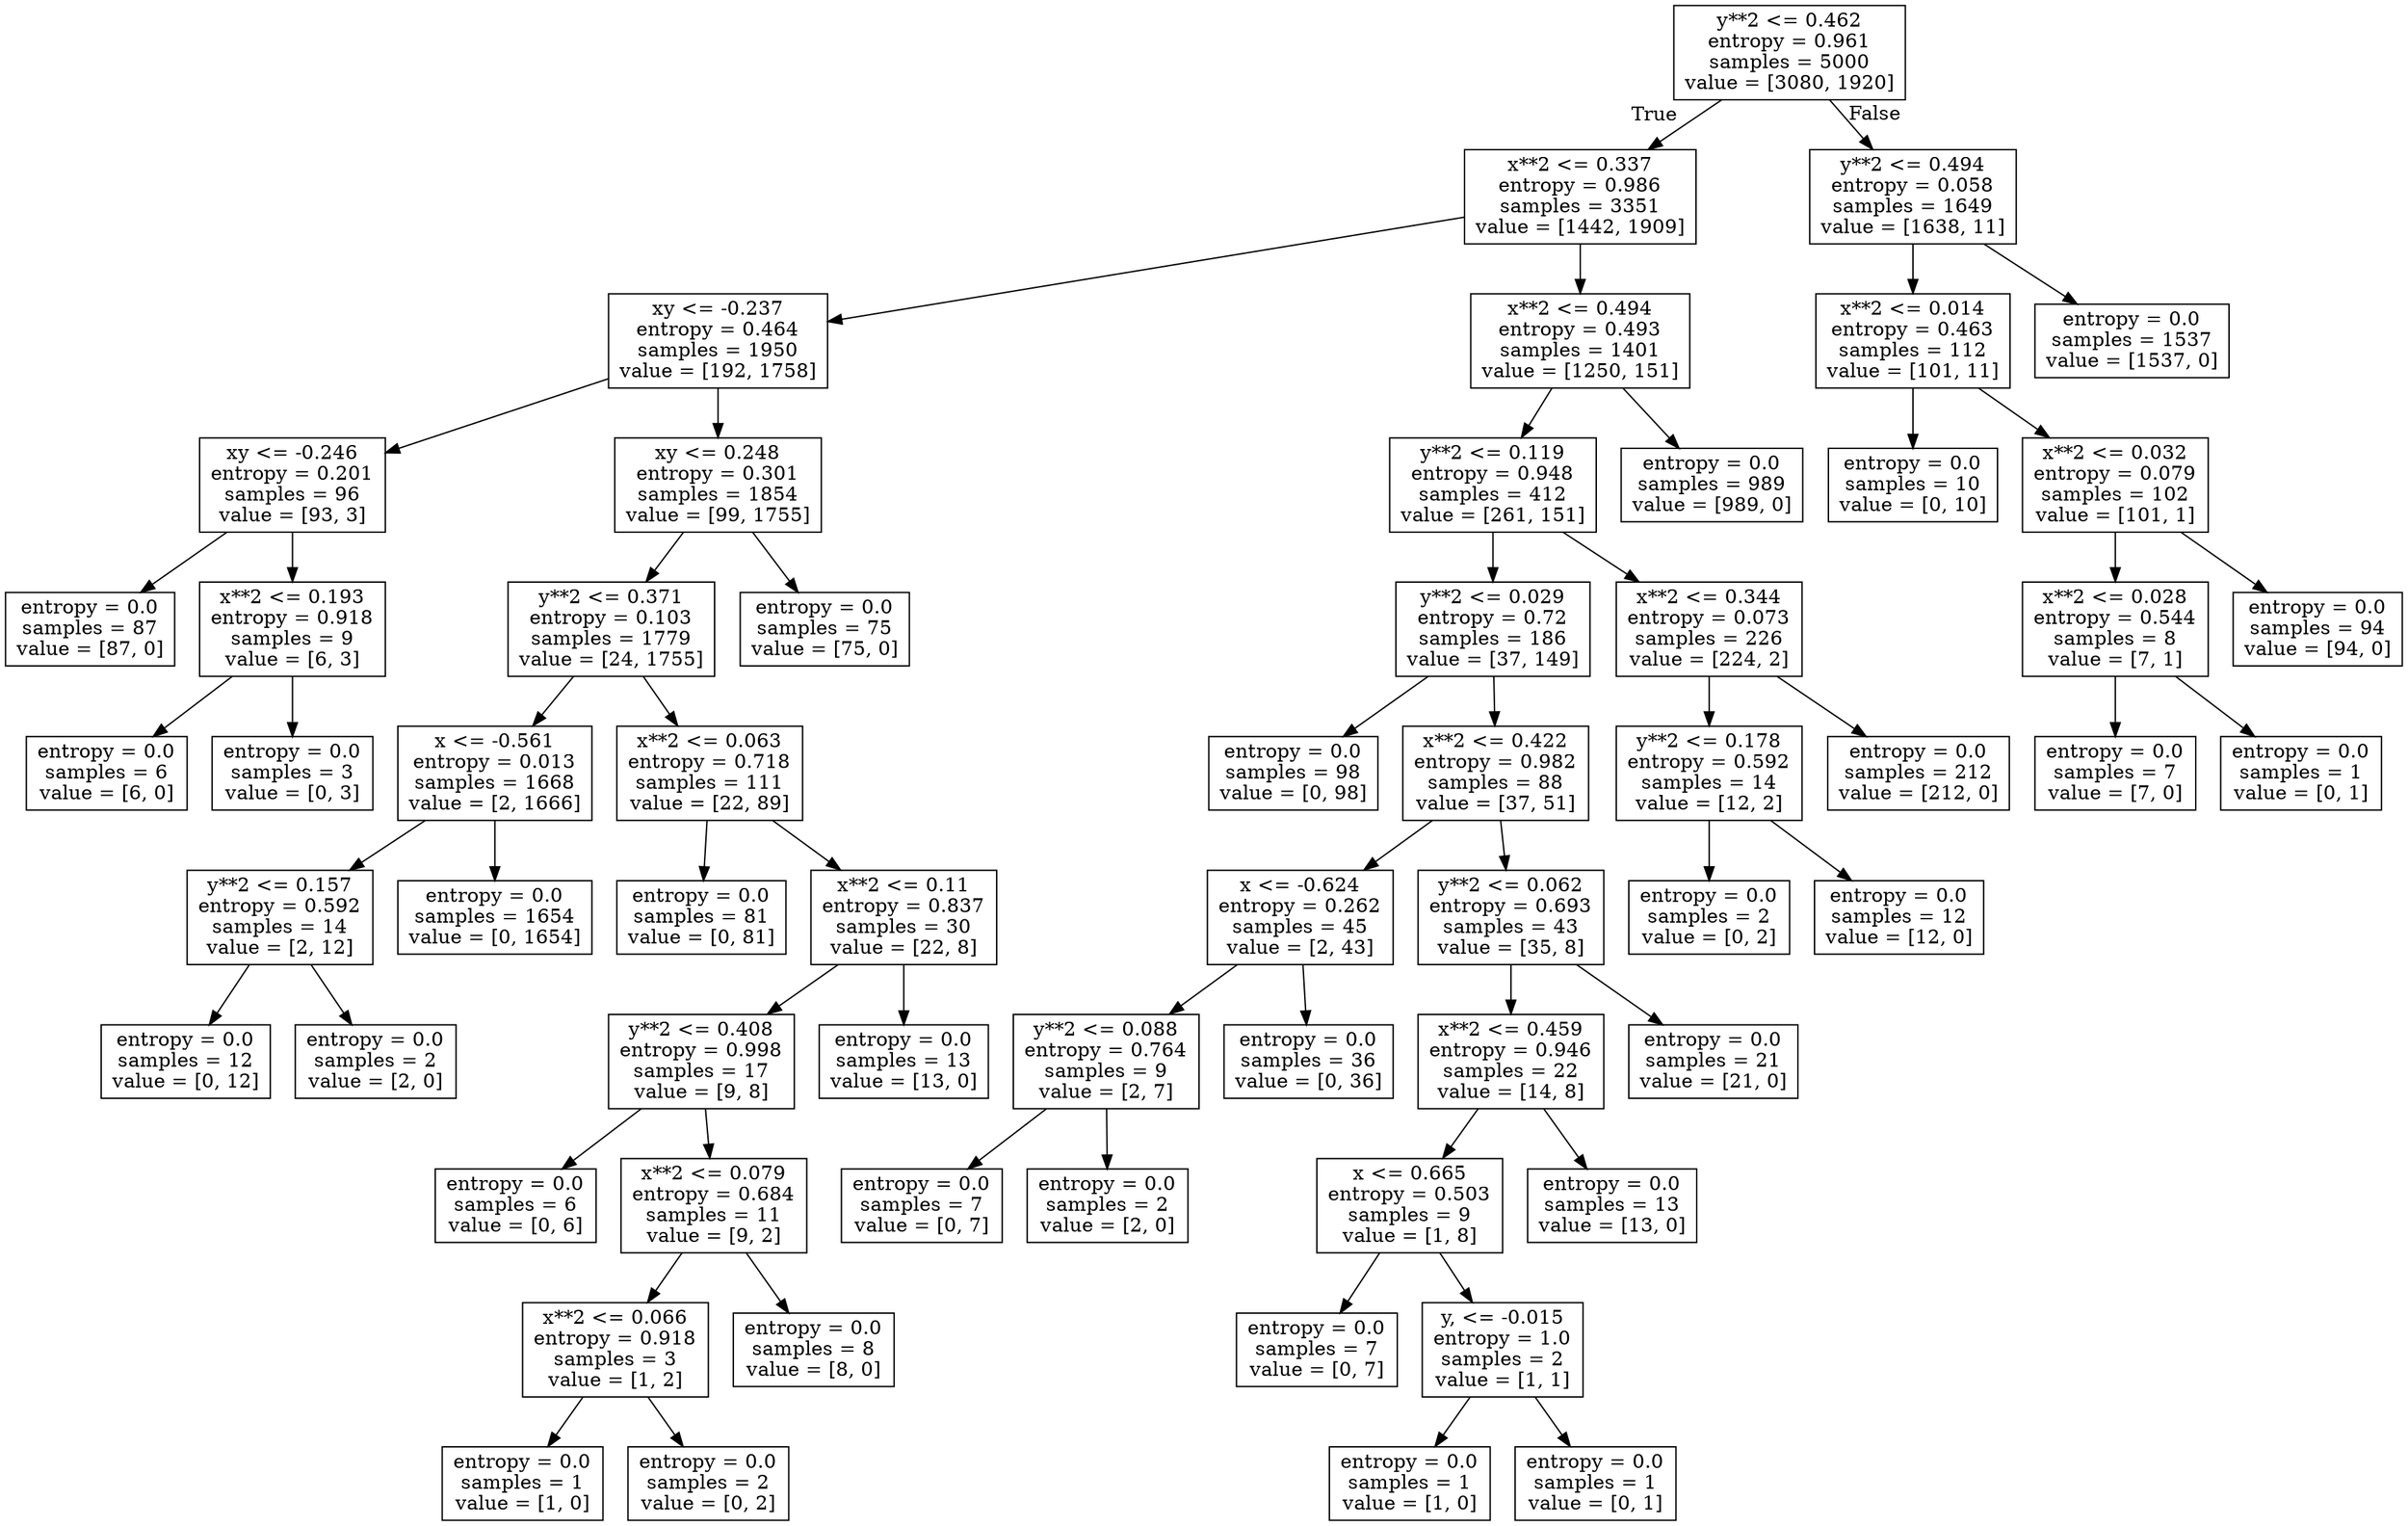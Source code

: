 digraph Tree {
node [shape=box] ;
0 [label="y**2 <= 0.462\nentropy = 0.961\nsamples = 5000\nvalue = [3080, 1920]"] ;
1 [label="x**2 <= 0.337\nentropy = 0.986\nsamples = 3351\nvalue = [1442, 1909]"] ;
0 -> 1 [labeldistance=2.5, labelangle=45, headlabel="True"] ;
2 [label="xy <= -0.237\nentropy = 0.464\nsamples = 1950\nvalue = [192, 1758]"] ;
1 -> 2 ;
3 [label="xy <= -0.246\nentropy = 0.201\nsamples = 96\nvalue = [93, 3]"] ;
2 -> 3 ;
4 [label="entropy = 0.0\nsamples = 87\nvalue = [87, 0]"] ;
3 -> 4 ;
5 [label="x**2 <= 0.193\nentropy = 0.918\nsamples = 9\nvalue = [6, 3]"] ;
3 -> 5 ;
6 [label="entropy = 0.0\nsamples = 6\nvalue = [6, 0]"] ;
5 -> 6 ;
7 [label="entropy = 0.0\nsamples = 3\nvalue = [0, 3]"] ;
5 -> 7 ;
8 [label="xy <= 0.248\nentropy = 0.301\nsamples = 1854\nvalue = [99, 1755]"] ;
2 -> 8 ;
9 [label="y**2 <= 0.371\nentropy = 0.103\nsamples = 1779\nvalue = [24, 1755]"] ;
8 -> 9 ;
10 [label="x <= -0.561\nentropy = 0.013\nsamples = 1668\nvalue = [2, 1666]"] ;
9 -> 10 ;
11 [label="y**2 <= 0.157\nentropy = 0.592\nsamples = 14\nvalue = [2, 12]"] ;
10 -> 11 ;
12 [label="entropy = 0.0\nsamples = 12\nvalue = [0, 12]"] ;
11 -> 12 ;
13 [label="entropy = 0.0\nsamples = 2\nvalue = [2, 0]"] ;
11 -> 13 ;
14 [label="entropy = 0.0\nsamples = 1654\nvalue = [0, 1654]"] ;
10 -> 14 ;
15 [label="x**2 <= 0.063\nentropy = 0.718\nsamples = 111\nvalue = [22, 89]"] ;
9 -> 15 ;
16 [label="entropy = 0.0\nsamples = 81\nvalue = [0, 81]"] ;
15 -> 16 ;
17 [label="x**2 <= 0.11\nentropy = 0.837\nsamples = 30\nvalue = [22, 8]"] ;
15 -> 17 ;
18 [label="y**2 <= 0.408\nentropy = 0.998\nsamples = 17\nvalue = [9, 8]"] ;
17 -> 18 ;
19 [label="entropy = 0.0\nsamples = 6\nvalue = [0, 6]"] ;
18 -> 19 ;
20 [label="x**2 <= 0.079\nentropy = 0.684\nsamples = 11\nvalue = [9, 2]"] ;
18 -> 20 ;
21 [label="x**2 <= 0.066\nentropy = 0.918\nsamples = 3\nvalue = [1, 2]"] ;
20 -> 21 ;
22 [label="entropy = 0.0\nsamples = 1\nvalue = [1, 0]"] ;
21 -> 22 ;
23 [label="entropy = 0.0\nsamples = 2\nvalue = [0, 2]"] ;
21 -> 23 ;
24 [label="entropy = 0.0\nsamples = 8\nvalue = [8, 0]"] ;
20 -> 24 ;
25 [label="entropy = 0.0\nsamples = 13\nvalue = [13, 0]"] ;
17 -> 25 ;
26 [label="entropy = 0.0\nsamples = 75\nvalue = [75, 0]"] ;
8 -> 26 ;
27 [label="x**2 <= 0.494\nentropy = 0.493\nsamples = 1401\nvalue = [1250, 151]"] ;
1 -> 27 ;
28 [label="y**2 <= 0.119\nentropy = 0.948\nsamples = 412\nvalue = [261, 151]"] ;
27 -> 28 ;
29 [label="y**2 <= 0.029\nentropy = 0.72\nsamples = 186\nvalue = [37, 149]"] ;
28 -> 29 ;
30 [label="entropy = 0.0\nsamples = 98\nvalue = [0, 98]"] ;
29 -> 30 ;
31 [label="x**2 <= 0.422\nentropy = 0.982\nsamples = 88\nvalue = [37, 51]"] ;
29 -> 31 ;
32 [label="x <= -0.624\nentropy = 0.262\nsamples = 45\nvalue = [2, 43]"] ;
31 -> 32 ;
33 [label="y**2 <= 0.088\nentropy = 0.764\nsamples = 9\nvalue = [2, 7]"] ;
32 -> 33 ;
34 [label="entropy = 0.0\nsamples = 7\nvalue = [0, 7]"] ;
33 -> 34 ;
35 [label="entropy = 0.0\nsamples = 2\nvalue = [2, 0]"] ;
33 -> 35 ;
36 [label="entropy = 0.0\nsamples = 36\nvalue = [0, 36]"] ;
32 -> 36 ;
37 [label="y**2 <= 0.062\nentropy = 0.693\nsamples = 43\nvalue = [35, 8]"] ;
31 -> 37 ;
38 [label="x**2 <= 0.459\nentropy = 0.946\nsamples = 22\nvalue = [14, 8]"] ;
37 -> 38 ;
39 [label="x <= 0.665\nentropy = 0.503\nsamples = 9\nvalue = [1, 8]"] ;
38 -> 39 ;
40 [label="entropy = 0.0\nsamples = 7\nvalue = [0, 7]"] ;
39 -> 40 ;
41 [label="y, <= -0.015\nentropy = 1.0\nsamples = 2\nvalue = [1, 1]"] ;
39 -> 41 ;
42 [label="entropy = 0.0\nsamples = 1\nvalue = [1, 0]"] ;
41 -> 42 ;
43 [label="entropy = 0.0\nsamples = 1\nvalue = [0, 1]"] ;
41 -> 43 ;
44 [label="entropy = 0.0\nsamples = 13\nvalue = [13, 0]"] ;
38 -> 44 ;
45 [label="entropy = 0.0\nsamples = 21\nvalue = [21, 0]"] ;
37 -> 45 ;
46 [label="x**2 <= 0.344\nentropy = 0.073\nsamples = 226\nvalue = [224, 2]"] ;
28 -> 46 ;
47 [label="y**2 <= 0.178\nentropy = 0.592\nsamples = 14\nvalue = [12, 2]"] ;
46 -> 47 ;
48 [label="entropy = 0.0\nsamples = 2\nvalue = [0, 2]"] ;
47 -> 48 ;
49 [label="entropy = 0.0\nsamples = 12\nvalue = [12, 0]"] ;
47 -> 49 ;
50 [label="entropy = 0.0\nsamples = 212\nvalue = [212, 0]"] ;
46 -> 50 ;
51 [label="entropy = 0.0\nsamples = 989\nvalue = [989, 0]"] ;
27 -> 51 ;
52 [label="y**2 <= 0.494\nentropy = 0.058\nsamples = 1649\nvalue = [1638, 11]"] ;
0 -> 52 [labeldistance=2.5, labelangle=-45, headlabel="False"] ;
53 [label="x**2 <= 0.014\nentropy = 0.463\nsamples = 112\nvalue = [101, 11]"] ;
52 -> 53 ;
54 [label="entropy = 0.0\nsamples = 10\nvalue = [0, 10]"] ;
53 -> 54 ;
55 [label="x**2 <= 0.032\nentropy = 0.079\nsamples = 102\nvalue = [101, 1]"] ;
53 -> 55 ;
56 [label="x**2 <= 0.028\nentropy = 0.544\nsamples = 8\nvalue = [7, 1]"] ;
55 -> 56 ;
57 [label="entropy = 0.0\nsamples = 7\nvalue = [7, 0]"] ;
56 -> 57 ;
58 [label="entropy = 0.0\nsamples = 1\nvalue = [0, 1]"] ;
56 -> 58 ;
59 [label="entropy = 0.0\nsamples = 94\nvalue = [94, 0]"] ;
55 -> 59 ;
60 [label="entropy = 0.0\nsamples = 1537\nvalue = [1537, 0]"] ;
52 -> 60 ;
}